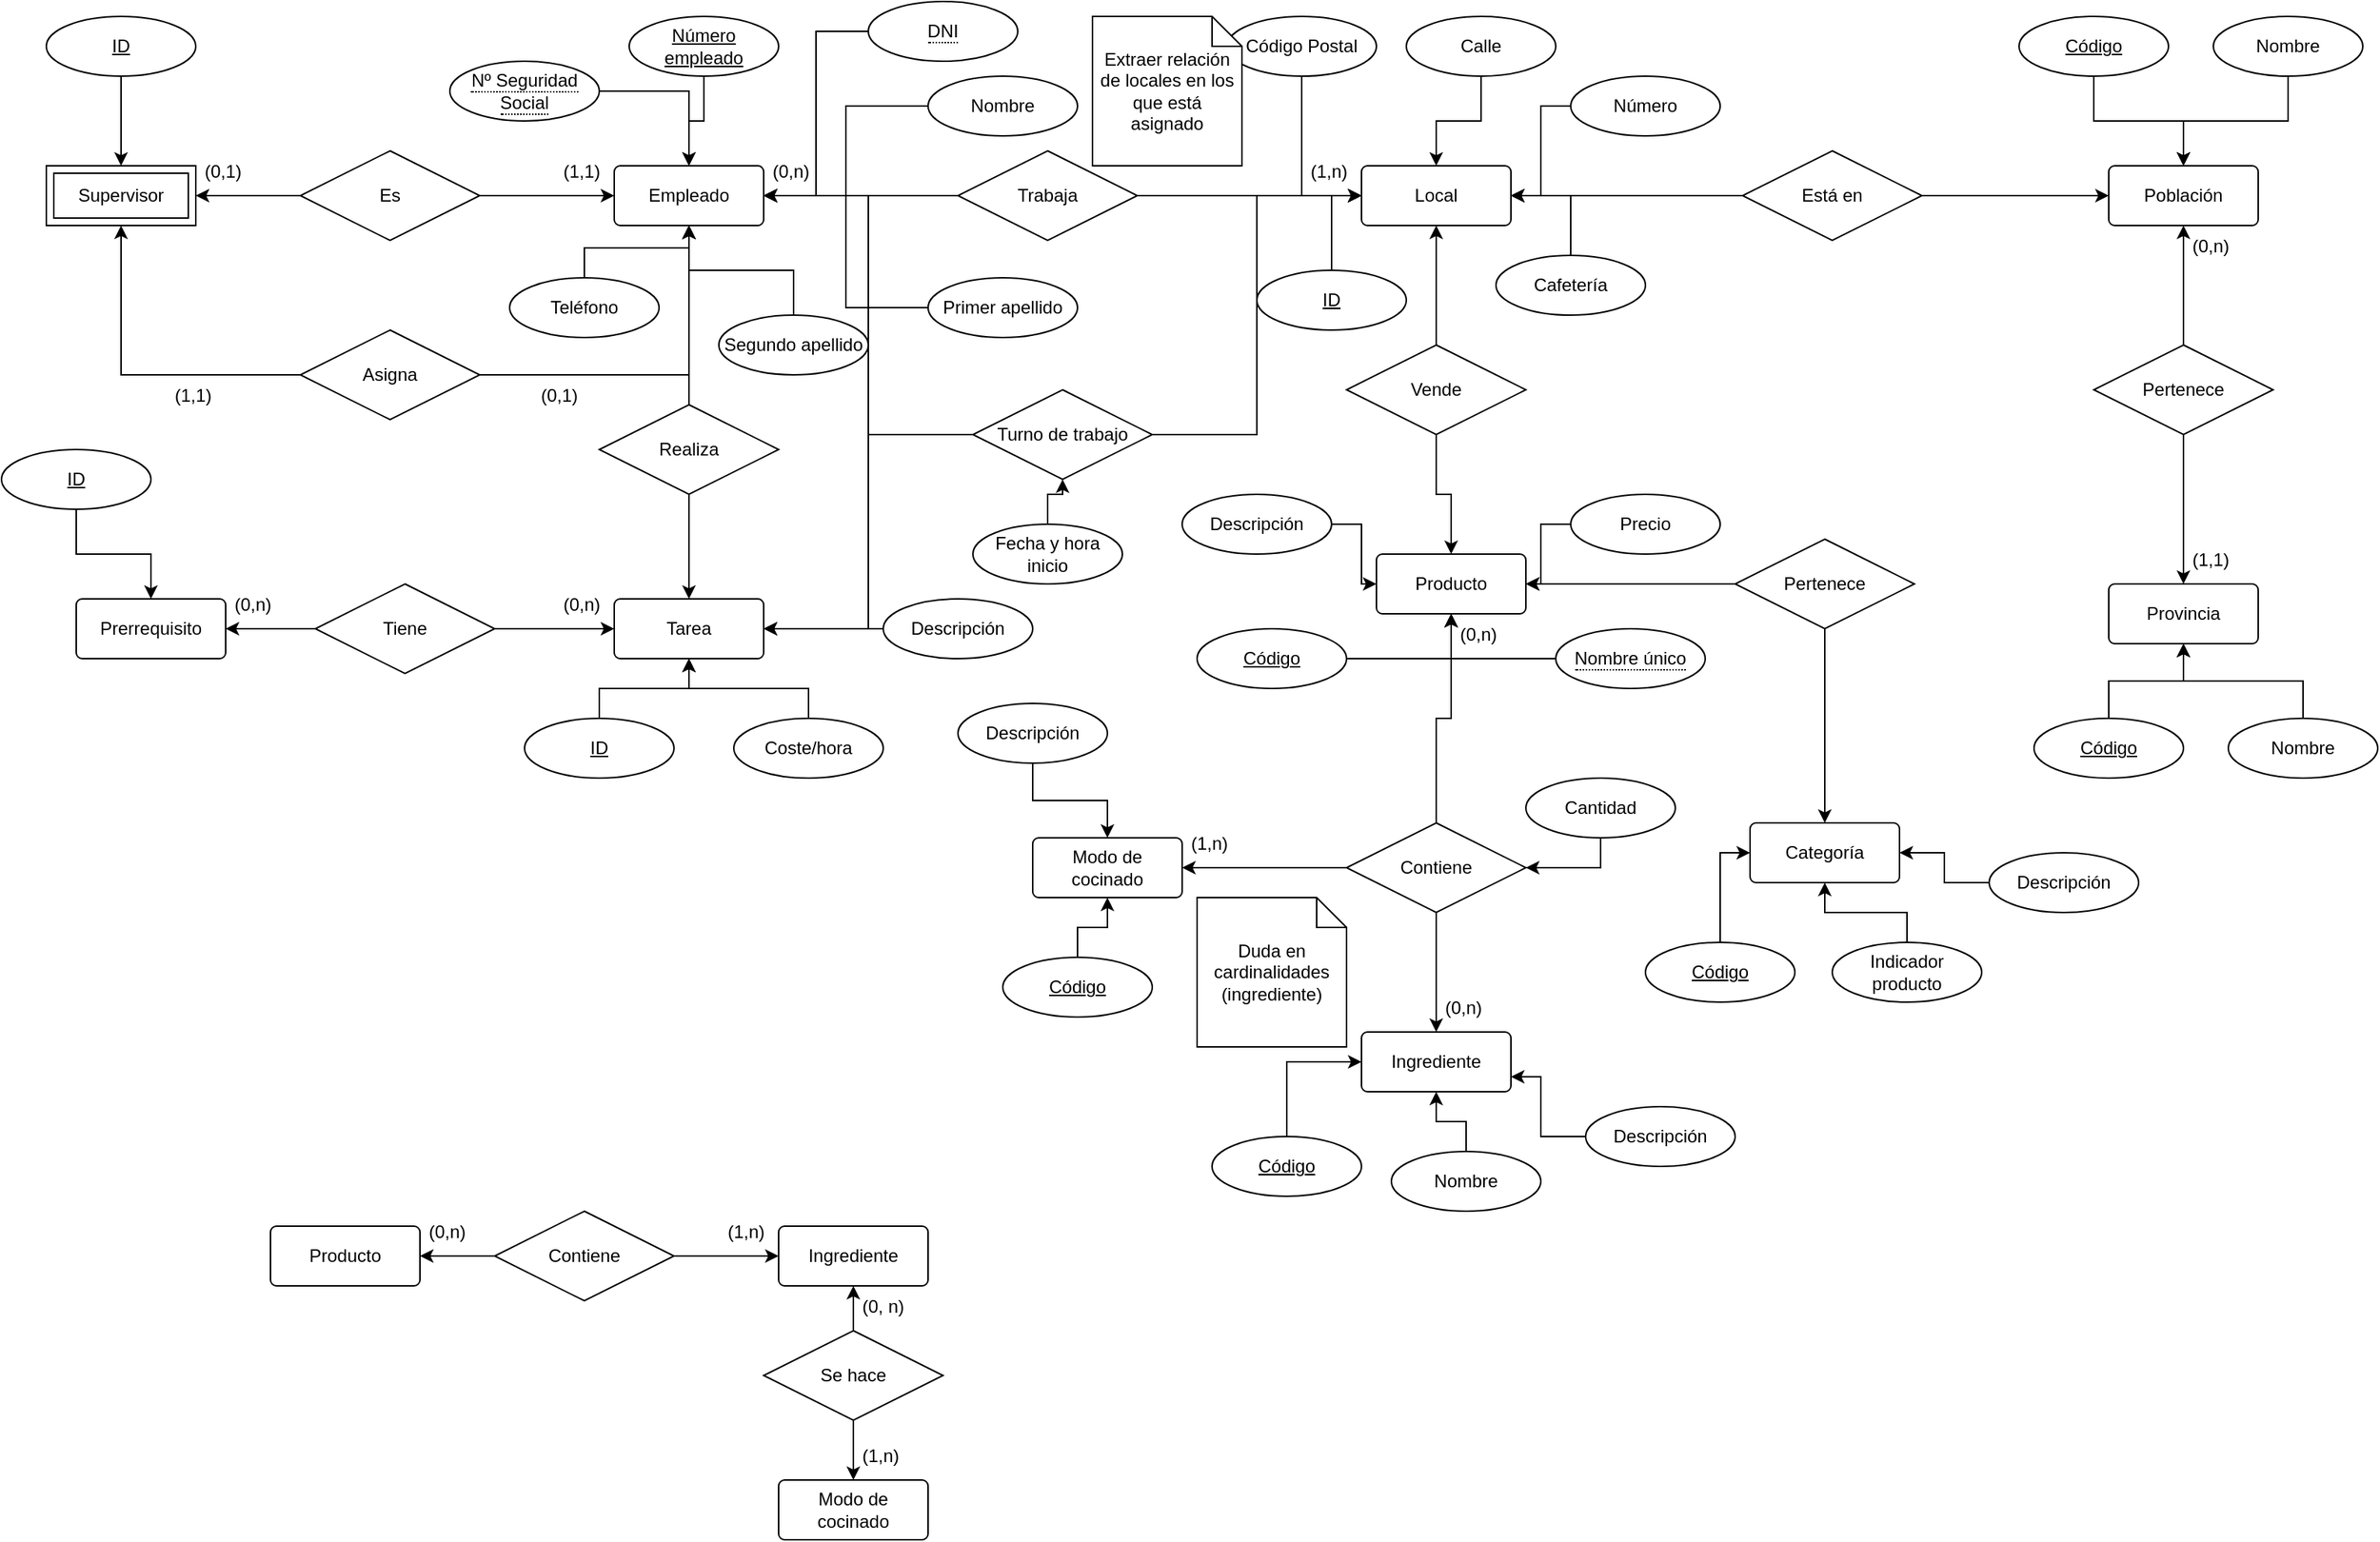 <mxfile version="21.0.6" type="github">
  <diagram id="R2lEEEUBdFMjLlhIrx00" name="Page-1">
    <mxGraphModel dx="2685" dy="1042" grid="1" gridSize="10" guides="1" tooltips="1" connect="1" arrows="1" fold="1" page="1" pageScale="1" pageWidth="850" pageHeight="1100" math="0" shadow="0" extFonts="Permanent Marker^https://fonts.googleapis.com/css?family=Permanent+Marker">
      <root>
        <mxCell id="0" />
        <mxCell id="1" parent="0" />
        <mxCell id="BFUpjknhKFyAoYs9LPXP-1" value="Local" style="rounded=1;arcSize=10;whiteSpace=wrap;html=1;align=center;" parent="1" vertex="1">
          <mxGeometry x="110" y="110" width="100" height="40" as="geometry" />
        </mxCell>
        <mxCell id="BFUpjknhKFyAoYs9LPXP-4" value="" style="edgeStyle=orthogonalEdgeStyle;rounded=0;orthogonalLoop=1;jettySize=auto;html=1;" parent="1" source="BFUpjknhKFyAoYs9LPXP-3" target="BFUpjknhKFyAoYs9LPXP-1" edge="1">
          <mxGeometry relative="1" as="geometry" />
        </mxCell>
        <mxCell id="BFUpjknhKFyAoYs9LPXP-25" style="edgeStyle=orthogonalEdgeStyle;rounded=0;orthogonalLoop=1;jettySize=auto;html=1;" parent="1" source="BFUpjknhKFyAoYs9LPXP-3" target="BFUpjknhKFyAoYs9LPXP-24" edge="1">
          <mxGeometry relative="1" as="geometry" />
        </mxCell>
        <mxCell id="BFUpjknhKFyAoYs9LPXP-3" value="Está en" style="shape=rhombus;perimeter=rhombusPerimeter;whiteSpace=wrap;html=1;align=center;" parent="1" vertex="1">
          <mxGeometry x="365" y="100" width="120" height="60" as="geometry" />
        </mxCell>
        <mxCell id="BFUpjknhKFyAoYs9LPXP-7" style="edgeStyle=orthogonalEdgeStyle;rounded=0;orthogonalLoop=1;jettySize=auto;html=1;entryX=0;entryY=0.5;entryDx=0;entryDy=0;" parent="1" source="BFUpjknhKFyAoYs9LPXP-6" target="BFUpjknhKFyAoYs9LPXP-1" edge="1">
          <mxGeometry relative="1" as="geometry" />
        </mxCell>
        <mxCell id="BFUpjknhKFyAoYs9LPXP-6" value="Código Postal" style="ellipse;whiteSpace=wrap;html=1;align=center;" parent="1" vertex="1">
          <mxGeometry x="20" y="10" width="100" height="40" as="geometry" />
        </mxCell>
        <mxCell id="BFUpjknhKFyAoYs9LPXP-9" value="" style="edgeStyle=orthogonalEdgeStyle;rounded=0;orthogonalLoop=1;jettySize=auto;html=1;" parent="1" source="BFUpjknhKFyAoYs9LPXP-8" target="BFUpjknhKFyAoYs9LPXP-1" edge="1">
          <mxGeometry relative="1" as="geometry" />
        </mxCell>
        <mxCell id="BFUpjknhKFyAoYs9LPXP-8" value="Calle" style="ellipse;whiteSpace=wrap;html=1;align=center;" parent="1" vertex="1">
          <mxGeometry x="140" y="10" width="100" height="40" as="geometry" />
        </mxCell>
        <mxCell id="BFUpjknhKFyAoYs9LPXP-12" style="edgeStyle=orthogonalEdgeStyle;rounded=0;orthogonalLoop=1;jettySize=auto;html=1;entryX=1;entryY=0.5;entryDx=0;entryDy=0;" parent="1" source="BFUpjknhKFyAoYs9LPXP-10" target="BFUpjknhKFyAoYs9LPXP-1" edge="1">
          <mxGeometry relative="1" as="geometry" />
        </mxCell>
        <mxCell id="BFUpjknhKFyAoYs9LPXP-10" value="Número" style="ellipse;whiteSpace=wrap;html=1;align=center;" parent="1" vertex="1">
          <mxGeometry x="250" y="50" width="100" height="40" as="geometry" />
        </mxCell>
        <mxCell id="BFUpjknhKFyAoYs9LPXP-26" style="edgeStyle=orthogonalEdgeStyle;rounded=0;orthogonalLoop=1;jettySize=auto;html=1;entryX=0.5;entryY=0;entryDx=0;entryDy=0;" parent="1" source="BFUpjknhKFyAoYs9LPXP-17" target="BFUpjknhKFyAoYs9LPXP-24" edge="1">
          <mxGeometry relative="1" as="geometry" />
        </mxCell>
        <mxCell id="BFUpjknhKFyAoYs9LPXP-17" value="Código" style="ellipse;whiteSpace=wrap;html=1;align=center;fontStyle=4;" parent="1" vertex="1">
          <mxGeometry x="550" y="10" width="100" height="40" as="geometry" />
        </mxCell>
        <mxCell id="BFUpjknhKFyAoYs9LPXP-27" style="edgeStyle=orthogonalEdgeStyle;rounded=0;orthogonalLoop=1;jettySize=auto;html=1;entryX=0.5;entryY=0;entryDx=0;entryDy=0;" parent="1" source="BFUpjknhKFyAoYs9LPXP-19" target="BFUpjknhKFyAoYs9LPXP-24" edge="1">
          <mxGeometry relative="1" as="geometry" />
        </mxCell>
        <mxCell id="BFUpjknhKFyAoYs9LPXP-19" value="Nombre" style="ellipse;whiteSpace=wrap;html=1;align=center;" parent="1" vertex="1">
          <mxGeometry x="680" y="10" width="100" height="40" as="geometry" />
        </mxCell>
        <mxCell id="BFUpjknhKFyAoYs9LPXP-28" style="edgeStyle=orthogonalEdgeStyle;rounded=0;orthogonalLoop=1;jettySize=auto;html=1;entryX=0.5;entryY=1;entryDx=0;entryDy=0;" parent="1" source="BFUpjknhKFyAoYs9LPXP-22" target="BFUpjknhKFyAoYs9LPXP-24" edge="1">
          <mxGeometry relative="1" as="geometry" />
        </mxCell>
        <mxCell id="BFUpjknhKFyAoYs9LPXP-30" style="edgeStyle=orthogonalEdgeStyle;rounded=0;orthogonalLoop=1;jettySize=auto;html=1;" parent="1" source="BFUpjknhKFyAoYs9LPXP-22" target="BFUpjknhKFyAoYs9LPXP-29" edge="1">
          <mxGeometry relative="1" as="geometry" />
        </mxCell>
        <mxCell id="BFUpjknhKFyAoYs9LPXP-22" value="Pertenece" style="shape=rhombus;perimeter=rhombusPerimeter;whiteSpace=wrap;html=1;align=center;" parent="1" vertex="1">
          <mxGeometry x="600" y="230" width="120" height="60" as="geometry" />
        </mxCell>
        <mxCell id="BFUpjknhKFyAoYs9LPXP-24" value="Población" style="rounded=1;arcSize=10;whiteSpace=wrap;html=1;align=center;" parent="1" vertex="1">
          <mxGeometry x="610" y="110" width="100" height="40" as="geometry" />
        </mxCell>
        <mxCell id="BFUpjknhKFyAoYs9LPXP-29" value="Provincia" style="rounded=1;arcSize=10;whiteSpace=wrap;html=1;align=center;" parent="1" vertex="1">
          <mxGeometry x="610" y="390" width="100" height="40" as="geometry" />
        </mxCell>
        <mxCell id="BFUpjknhKFyAoYs9LPXP-32" style="edgeStyle=orthogonalEdgeStyle;rounded=0;orthogonalLoop=1;jettySize=auto;html=1;entryX=0.5;entryY=1;entryDx=0;entryDy=0;" parent="1" source="BFUpjknhKFyAoYs9LPXP-31" target="BFUpjknhKFyAoYs9LPXP-29" edge="1">
          <mxGeometry relative="1" as="geometry" />
        </mxCell>
        <mxCell id="BFUpjknhKFyAoYs9LPXP-31" value="Nombre" style="ellipse;whiteSpace=wrap;html=1;align=center;" parent="1" vertex="1">
          <mxGeometry x="690" y="480" width="100" height="40" as="geometry" />
        </mxCell>
        <mxCell id="BFUpjknhKFyAoYs9LPXP-34" style="edgeStyle=orthogonalEdgeStyle;rounded=0;orthogonalLoop=1;jettySize=auto;html=1;entryX=0.5;entryY=1;entryDx=0;entryDy=0;" parent="1" source="BFUpjknhKFyAoYs9LPXP-33" target="BFUpjknhKFyAoYs9LPXP-29" edge="1">
          <mxGeometry relative="1" as="geometry" />
        </mxCell>
        <mxCell id="BFUpjknhKFyAoYs9LPXP-33" value="Código" style="ellipse;whiteSpace=wrap;html=1;align=center;fontStyle=4;" parent="1" vertex="1">
          <mxGeometry x="560" y="480" width="100" height="40" as="geometry" />
        </mxCell>
        <mxCell id="BFUpjknhKFyAoYs9LPXP-35" value="Producto" style="rounded=1;arcSize=10;whiteSpace=wrap;html=1;align=center;" parent="1" vertex="1">
          <mxGeometry x="120" y="370" width="100" height="40" as="geometry" />
        </mxCell>
        <mxCell id="BFUpjknhKFyAoYs9LPXP-37" style="edgeStyle=orthogonalEdgeStyle;rounded=0;orthogonalLoop=1;jettySize=auto;html=1;" parent="1" source="BFUpjknhKFyAoYs9LPXP-36" target="BFUpjknhKFyAoYs9LPXP-1" edge="1">
          <mxGeometry relative="1" as="geometry" />
        </mxCell>
        <mxCell id="BFUpjknhKFyAoYs9LPXP-38" style="edgeStyle=orthogonalEdgeStyle;rounded=0;orthogonalLoop=1;jettySize=auto;html=1;entryX=0.5;entryY=0;entryDx=0;entryDy=0;" parent="1" source="BFUpjknhKFyAoYs9LPXP-36" target="BFUpjknhKFyAoYs9LPXP-35" edge="1">
          <mxGeometry relative="1" as="geometry" />
        </mxCell>
        <mxCell id="BFUpjknhKFyAoYs9LPXP-36" value="Vende" style="shape=rhombus;perimeter=rhombusPerimeter;whiteSpace=wrap;html=1;align=center;" parent="1" vertex="1">
          <mxGeometry x="100" y="230" width="120" height="60" as="geometry" />
        </mxCell>
        <mxCell id="BFUpjknhKFyAoYs9LPXP-41" style="edgeStyle=orthogonalEdgeStyle;rounded=0;orthogonalLoop=1;jettySize=auto;html=1;entryX=0.5;entryY=1;entryDx=0;entryDy=0;" parent="1" source="BFUpjknhKFyAoYs9LPXP-40" target="BFUpjknhKFyAoYs9LPXP-35" edge="1">
          <mxGeometry relative="1" as="geometry" />
        </mxCell>
        <mxCell id="BFUpjknhKFyAoYs9LPXP-40" value="Código" style="ellipse;whiteSpace=wrap;html=1;align=center;fontStyle=4;" parent="1" vertex="1">
          <mxGeometry y="420" width="100" height="40" as="geometry" />
        </mxCell>
        <mxCell id="BFUpjknhKFyAoYs9LPXP-43" style="edgeStyle=orthogonalEdgeStyle;rounded=0;orthogonalLoop=1;jettySize=auto;html=1;entryX=0.5;entryY=1;entryDx=0;entryDy=0;" parent="1" source="BFUpjknhKFyAoYs9LPXP-42" target="BFUpjknhKFyAoYs9LPXP-35" edge="1">
          <mxGeometry relative="1" as="geometry" />
        </mxCell>
        <mxCell id="BFUpjknhKFyAoYs9LPXP-42" value="&lt;span style=&quot;border-bottom: 1px dotted&quot;&gt;Nombre único&lt;/span&gt;" style="ellipse;whiteSpace=wrap;html=1;align=center;" parent="1" vertex="1">
          <mxGeometry x="240" y="420" width="100" height="40" as="geometry" />
        </mxCell>
        <mxCell id="pXYSMLPC_8LhDJzeuBfM-3" style="edgeStyle=orthogonalEdgeStyle;rounded=0;orthogonalLoop=1;jettySize=auto;html=1;entryX=0;entryY=0.5;entryDx=0;entryDy=0;" edge="1" parent="1" source="BFUpjknhKFyAoYs9LPXP-44" target="BFUpjknhKFyAoYs9LPXP-35">
          <mxGeometry relative="1" as="geometry" />
        </mxCell>
        <mxCell id="BFUpjknhKFyAoYs9LPXP-44" value="Descripción" style="ellipse;whiteSpace=wrap;html=1;align=center;" parent="1" vertex="1">
          <mxGeometry x="-10" y="330" width="100" height="40" as="geometry" />
        </mxCell>
        <mxCell id="BFUpjknhKFyAoYs9LPXP-46" style="edgeStyle=orthogonalEdgeStyle;rounded=0;orthogonalLoop=1;jettySize=auto;html=1;entryX=1;entryY=0.5;entryDx=0;entryDy=0;" parent="1" source="BFUpjknhKFyAoYs9LPXP-45" target="BFUpjknhKFyAoYs9LPXP-35" edge="1">
          <mxGeometry relative="1" as="geometry" />
        </mxCell>
        <mxCell id="BFUpjknhKFyAoYs9LPXP-45" value="Precio" style="ellipse;whiteSpace=wrap;html=1;align=center;" parent="1" vertex="1">
          <mxGeometry x="250" y="330" width="100" height="40" as="geometry" />
        </mxCell>
        <mxCell id="pXYSMLPC_8LhDJzeuBfM-1" value="(1,1)" style="text;strokeColor=none;fillColor=none;spacingLeft=4;spacingRight=4;overflow=hidden;rotatable=0;points=[[0,0.5],[1,0.5]];portConstraint=eastwest;fontSize=12;whiteSpace=wrap;html=1;" vertex="1" parent="1">
          <mxGeometry x="660" y="360" width="40" height="30" as="geometry" />
        </mxCell>
        <mxCell id="pXYSMLPC_8LhDJzeuBfM-2" value="(0,n)" style="text;strokeColor=none;fillColor=none;spacingLeft=4;spacingRight=4;overflow=hidden;rotatable=0;points=[[0,0.5],[1,0.5]];portConstraint=eastwest;fontSize=12;whiteSpace=wrap;html=1;" vertex="1" parent="1">
          <mxGeometry x="660" y="150" width="40" height="30" as="geometry" />
        </mxCell>
        <mxCell id="pXYSMLPC_8LhDJzeuBfM-5" style="edgeStyle=orthogonalEdgeStyle;rounded=0;orthogonalLoop=1;jettySize=auto;html=1;entryX=0;entryY=0.5;entryDx=0;entryDy=0;" edge="1" parent="1" source="pXYSMLPC_8LhDJzeuBfM-4" target="BFUpjknhKFyAoYs9LPXP-1">
          <mxGeometry relative="1" as="geometry" />
        </mxCell>
        <mxCell id="pXYSMLPC_8LhDJzeuBfM-4" value="ID" style="ellipse;whiteSpace=wrap;html=1;align=center;fontStyle=4;" vertex="1" parent="1">
          <mxGeometry x="40" y="180" width="100" height="40" as="geometry" />
        </mxCell>
        <mxCell id="pXYSMLPC_8LhDJzeuBfM-7" style="edgeStyle=orthogonalEdgeStyle;rounded=0;orthogonalLoop=1;jettySize=auto;html=1;entryX=1;entryY=0.5;entryDx=0;entryDy=0;" edge="1" parent="1" source="pXYSMLPC_8LhDJzeuBfM-6" target="BFUpjknhKFyAoYs9LPXP-1">
          <mxGeometry relative="1" as="geometry" />
        </mxCell>
        <mxCell id="pXYSMLPC_8LhDJzeuBfM-6" value="Cafetería" style="ellipse;whiteSpace=wrap;html=1;align=center;" vertex="1" parent="1">
          <mxGeometry x="200" y="170" width="100" height="40" as="geometry" />
        </mxCell>
        <mxCell id="pXYSMLPC_8LhDJzeuBfM-10" style="edgeStyle=orthogonalEdgeStyle;rounded=0;orthogonalLoop=1;jettySize=auto;html=1;" edge="1" parent="1" source="pXYSMLPC_8LhDJzeuBfM-8" target="BFUpjknhKFyAoYs9LPXP-35">
          <mxGeometry relative="1" as="geometry" />
        </mxCell>
        <mxCell id="pXYSMLPC_8LhDJzeuBfM-12" style="edgeStyle=orthogonalEdgeStyle;rounded=0;orthogonalLoop=1;jettySize=auto;html=1;entryX=0.5;entryY=0;entryDx=0;entryDy=0;" edge="1" parent="1" source="pXYSMLPC_8LhDJzeuBfM-8" target="pXYSMLPC_8LhDJzeuBfM-11">
          <mxGeometry relative="1" as="geometry" />
        </mxCell>
        <mxCell id="pXYSMLPC_8LhDJzeuBfM-44" value="" style="edgeStyle=orthogonalEdgeStyle;rounded=0;orthogonalLoop=1;jettySize=auto;html=1;" edge="1" parent="1" source="pXYSMLPC_8LhDJzeuBfM-8" target="pXYSMLPC_8LhDJzeuBfM-42">
          <mxGeometry relative="1" as="geometry" />
        </mxCell>
        <mxCell id="pXYSMLPC_8LhDJzeuBfM-8" value="Contiene" style="shape=rhombus;perimeter=rhombusPerimeter;whiteSpace=wrap;html=1;align=center;" vertex="1" parent="1">
          <mxGeometry x="100" y="550" width="120" height="60" as="geometry" />
        </mxCell>
        <mxCell id="pXYSMLPC_8LhDJzeuBfM-11" value="Ingrediente" style="rounded=1;arcSize=10;whiteSpace=wrap;html=1;align=center;" vertex="1" parent="1">
          <mxGeometry x="110" y="690" width="100" height="40" as="geometry" />
        </mxCell>
        <mxCell id="pXYSMLPC_8LhDJzeuBfM-15" value="Categoría" style="rounded=1;arcSize=10;whiteSpace=wrap;html=1;align=center;" vertex="1" parent="1">
          <mxGeometry x="370" y="550" width="100" height="40" as="geometry" />
        </mxCell>
        <mxCell id="pXYSMLPC_8LhDJzeuBfM-20" style="edgeStyle=orthogonalEdgeStyle;rounded=0;orthogonalLoop=1;jettySize=auto;html=1;entryX=0.5;entryY=0;entryDx=0;entryDy=0;" edge="1" parent="1" source="pXYSMLPC_8LhDJzeuBfM-18" target="pXYSMLPC_8LhDJzeuBfM-15">
          <mxGeometry relative="1" as="geometry" />
        </mxCell>
        <mxCell id="pXYSMLPC_8LhDJzeuBfM-120" style="edgeStyle=orthogonalEdgeStyle;rounded=0;orthogonalLoop=1;jettySize=auto;html=1;" edge="1" parent="1" source="pXYSMLPC_8LhDJzeuBfM-18" target="BFUpjknhKFyAoYs9LPXP-35">
          <mxGeometry relative="1" as="geometry" />
        </mxCell>
        <mxCell id="pXYSMLPC_8LhDJzeuBfM-18" value="Pertenece" style="shape=rhombus;perimeter=rhombusPerimeter;whiteSpace=wrap;html=1;align=center;" vertex="1" parent="1">
          <mxGeometry x="360" y="360" width="120" height="60" as="geometry" />
        </mxCell>
        <mxCell id="pXYSMLPC_8LhDJzeuBfM-26" style="edgeStyle=orthogonalEdgeStyle;rounded=0;orthogonalLoop=1;jettySize=auto;html=1;entryX=0;entryY=0.5;entryDx=0;entryDy=0;" edge="1" parent="1" source="pXYSMLPC_8LhDJzeuBfM-23" target="pXYSMLPC_8LhDJzeuBfM-15">
          <mxGeometry relative="1" as="geometry" />
        </mxCell>
        <mxCell id="pXYSMLPC_8LhDJzeuBfM-23" value="Código" style="ellipse;whiteSpace=wrap;html=1;align=center;fontStyle=4;" vertex="1" parent="1">
          <mxGeometry x="300" y="630" width="100" height="40" as="geometry" />
        </mxCell>
        <mxCell id="pXYSMLPC_8LhDJzeuBfM-27" style="edgeStyle=orthogonalEdgeStyle;rounded=0;orthogonalLoop=1;jettySize=auto;html=1;entryX=0.5;entryY=1;entryDx=0;entryDy=0;" edge="1" parent="1" source="pXYSMLPC_8LhDJzeuBfM-24" target="pXYSMLPC_8LhDJzeuBfM-15">
          <mxGeometry relative="1" as="geometry" />
        </mxCell>
        <mxCell id="pXYSMLPC_8LhDJzeuBfM-24" value="Indicador producto" style="ellipse;whiteSpace=wrap;html=1;align=center;" vertex="1" parent="1">
          <mxGeometry x="425" y="630" width="100" height="40" as="geometry" />
        </mxCell>
        <mxCell id="pXYSMLPC_8LhDJzeuBfM-28" style="edgeStyle=orthogonalEdgeStyle;rounded=0;orthogonalLoop=1;jettySize=auto;html=1;entryX=1;entryY=0.5;entryDx=0;entryDy=0;" edge="1" parent="1" source="pXYSMLPC_8LhDJzeuBfM-25" target="pXYSMLPC_8LhDJzeuBfM-15">
          <mxGeometry relative="1" as="geometry" />
        </mxCell>
        <mxCell id="pXYSMLPC_8LhDJzeuBfM-25" value="Descripción" style="ellipse;whiteSpace=wrap;html=1;align=center;" vertex="1" parent="1">
          <mxGeometry x="530" y="570" width="100" height="40" as="geometry" />
        </mxCell>
        <mxCell id="pXYSMLPC_8LhDJzeuBfM-35" style="edgeStyle=orthogonalEdgeStyle;rounded=0;orthogonalLoop=1;jettySize=auto;html=1;entryX=0.5;entryY=1;entryDx=0;entryDy=0;" edge="1" parent="1" source="pXYSMLPC_8LhDJzeuBfM-29" target="pXYSMLPC_8LhDJzeuBfM-11">
          <mxGeometry relative="1" as="geometry" />
        </mxCell>
        <mxCell id="pXYSMLPC_8LhDJzeuBfM-29" value="Nombre" style="ellipse;whiteSpace=wrap;html=1;align=center;" vertex="1" parent="1">
          <mxGeometry x="130" y="770" width="100" height="40" as="geometry" />
        </mxCell>
        <mxCell id="pXYSMLPC_8LhDJzeuBfM-34" style="edgeStyle=orthogonalEdgeStyle;rounded=0;orthogonalLoop=1;jettySize=auto;html=1;entryX=1;entryY=0.75;entryDx=0;entryDy=0;" edge="1" parent="1" source="pXYSMLPC_8LhDJzeuBfM-30" target="pXYSMLPC_8LhDJzeuBfM-11">
          <mxGeometry relative="1" as="geometry">
            <Array as="points">
              <mxPoint x="230" y="760" />
              <mxPoint x="230" y="720" />
              <mxPoint x="210" y="720" />
            </Array>
          </mxGeometry>
        </mxCell>
        <mxCell id="pXYSMLPC_8LhDJzeuBfM-30" value="Descripción" style="ellipse;whiteSpace=wrap;html=1;align=center;" vertex="1" parent="1">
          <mxGeometry x="260" y="740" width="100" height="40" as="geometry" />
        </mxCell>
        <mxCell id="pXYSMLPC_8LhDJzeuBfM-33" style="edgeStyle=orthogonalEdgeStyle;rounded=0;orthogonalLoop=1;jettySize=auto;html=1;entryX=0;entryY=0.5;entryDx=0;entryDy=0;" edge="1" parent="1" source="pXYSMLPC_8LhDJzeuBfM-32" target="pXYSMLPC_8LhDJzeuBfM-11">
          <mxGeometry relative="1" as="geometry" />
        </mxCell>
        <mxCell id="pXYSMLPC_8LhDJzeuBfM-32" value="Código" style="ellipse;whiteSpace=wrap;html=1;align=center;fontStyle=4;" vertex="1" parent="1">
          <mxGeometry x="10" y="760" width="100" height="40" as="geometry" />
        </mxCell>
        <mxCell id="pXYSMLPC_8LhDJzeuBfM-36" value="(0,n)" style="text;strokeColor=none;fillColor=none;spacingLeft=4;spacingRight=4;overflow=hidden;rotatable=0;points=[[0,0.5],[1,0.5]];portConstraint=eastwest;fontSize=12;whiteSpace=wrap;html=1;" vertex="1" parent="1">
          <mxGeometry x="160" y="660" width="40" height="30" as="geometry" />
        </mxCell>
        <mxCell id="pXYSMLPC_8LhDJzeuBfM-39" style="edgeStyle=orthogonalEdgeStyle;rounded=0;orthogonalLoop=1;jettySize=auto;html=1;entryX=1;entryY=0.5;entryDx=0;entryDy=0;" edge="1" parent="1" source="pXYSMLPC_8LhDJzeuBfM-38" target="pXYSMLPC_8LhDJzeuBfM-8">
          <mxGeometry relative="1" as="geometry" />
        </mxCell>
        <mxCell id="pXYSMLPC_8LhDJzeuBfM-38" value="Cantidad" style="ellipse;whiteSpace=wrap;html=1;align=center;" vertex="1" parent="1">
          <mxGeometry x="220" y="520" width="100" height="40" as="geometry" />
        </mxCell>
        <mxCell id="pXYSMLPC_8LhDJzeuBfM-42" value="Modo de cocinado" style="rounded=1;arcSize=10;whiteSpace=wrap;html=1;align=center;" vertex="1" parent="1">
          <mxGeometry x="-110" y="560" width="100" height="40" as="geometry" />
        </mxCell>
        <mxCell id="pXYSMLPC_8LhDJzeuBfM-46" style="edgeStyle=orthogonalEdgeStyle;rounded=0;orthogonalLoop=1;jettySize=auto;html=1;entryX=0.5;entryY=0;entryDx=0;entryDy=0;" edge="1" parent="1" source="pXYSMLPC_8LhDJzeuBfM-45" target="pXYSMLPC_8LhDJzeuBfM-42">
          <mxGeometry relative="1" as="geometry" />
        </mxCell>
        <mxCell id="pXYSMLPC_8LhDJzeuBfM-45" value="Descripción" style="ellipse;whiteSpace=wrap;html=1;align=center;" vertex="1" parent="1">
          <mxGeometry x="-160" y="470" width="100" height="40" as="geometry" />
        </mxCell>
        <mxCell id="pXYSMLPC_8LhDJzeuBfM-48" style="edgeStyle=orthogonalEdgeStyle;rounded=0;orthogonalLoop=1;jettySize=auto;html=1;entryX=0.5;entryY=1;entryDx=0;entryDy=0;" edge="1" parent="1" source="pXYSMLPC_8LhDJzeuBfM-47" target="pXYSMLPC_8LhDJzeuBfM-42">
          <mxGeometry relative="1" as="geometry" />
        </mxCell>
        <mxCell id="pXYSMLPC_8LhDJzeuBfM-47" value="Código" style="ellipse;whiteSpace=wrap;html=1;align=center;fontStyle=4;" vertex="1" parent="1">
          <mxGeometry x="-130" y="640" width="100" height="40" as="geometry" />
        </mxCell>
        <mxCell id="pXYSMLPC_8LhDJzeuBfM-49" value="(0,n)" style="text;strokeColor=none;fillColor=none;spacingLeft=4;spacingRight=4;overflow=hidden;rotatable=0;points=[[0,0.5],[1,0.5]];portConstraint=eastwest;fontSize=12;whiteSpace=wrap;html=1;" vertex="1" parent="1">
          <mxGeometry x="170" y="410" width="40" height="30" as="geometry" />
        </mxCell>
        <mxCell id="pXYSMLPC_8LhDJzeuBfM-50" value="(1,n)" style="text;strokeColor=none;fillColor=none;spacingLeft=4;spacingRight=4;overflow=hidden;rotatable=0;points=[[0,0.5],[1,0.5]];portConstraint=eastwest;fontSize=12;whiteSpace=wrap;html=1;" vertex="1" parent="1">
          <mxGeometry x="-10" y="550" width="40" height="30" as="geometry" />
        </mxCell>
        <mxCell id="pXYSMLPC_8LhDJzeuBfM-51" value="Duda en cardinalidades (ingrediente)" style="shape=note;size=20;whiteSpace=wrap;html=1;" vertex="1" parent="1">
          <mxGeometry y="600" width="100" height="100" as="geometry" />
        </mxCell>
        <mxCell id="pXYSMLPC_8LhDJzeuBfM-52" value="Empleado" style="rounded=1;arcSize=10;whiteSpace=wrap;html=1;align=center;" vertex="1" parent="1">
          <mxGeometry x="-390" y="110" width="100" height="40" as="geometry" />
        </mxCell>
        <mxCell id="pXYSMLPC_8LhDJzeuBfM-54" value="" style="edgeStyle=orthogonalEdgeStyle;rounded=0;orthogonalLoop=1;jettySize=auto;html=1;" edge="1" parent="1" source="pXYSMLPC_8LhDJzeuBfM-53" target="pXYSMLPC_8LhDJzeuBfM-52">
          <mxGeometry relative="1" as="geometry" />
        </mxCell>
        <mxCell id="pXYSMLPC_8LhDJzeuBfM-96" style="edgeStyle=orthogonalEdgeStyle;rounded=0;orthogonalLoop=1;jettySize=auto;html=1;" edge="1" parent="1" source="pXYSMLPC_8LhDJzeuBfM-53" target="pXYSMLPC_8LhDJzeuBfM-94">
          <mxGeometry relative="1" as="geometry" />
        </mxCell>
        <mxCell id="pXYSMLPC_8LhDJzeuBfM-53" value="Es" style="shape=rhombus;perimeter=rhombusPerimeter;whiteSpace=wrap;html=1;align=center;" vertex="1" parent="1">
          <mxGeometry x="-600" y="100" width="120" height="60" as="geometry" />
        </mxCell>
        <mxCell id="pXYSMLPC_8LhDJzeuBfM-62" style="edgeStyle=orthogonalEdgeStyle;rounded=0;orthogonalLoop=1;jettySize=auto;html=1;entryX=0.5;entryY=0;entryDx=0;entryDy=0;" edge="1" parent="1" source="pXYSMLPC_8LhDJzeuBfM-58" target="pXYSMLPC_8LhDJzeuBfM-52">
          <mxGeometry relative="1" as="geometry" />
        </mxCell>
        <mxCell id="pXYSMLPC_8LhDJzeuBfM-58" value="Número empleado" style="ellipse;whiteSpace=wrap;html=1;align=center;fontStyle=4;" vertex="1" parent="1">
          <mxGeometry x="-380" y="10" width="100" height="40" as="geometry" />
        </mxCell>
        <mxCell id="pXYSMLPC_8LhDJzeuBfM-65" style="edgeStyle=orthogonalEdgeStyle;rounded=0;orthogonalLoop=1;jettySize=auto;html=1;entryX=1;entryY=0.5;entryDx=0;entryDy=0;" edge="1" parent="1" source="pXYSMLPC_8LhDJzeuBfM-59" target="pXYSMLPC_8LhDJzeuBfM-52">
          <mxGeometry relative="1" as="geometry" />
        </mxCell>
        <mxCell id="pXYSMLPC_8LhDJzeuBfM-59" value="Primer apellido" style="ellipse;whiteSpace=wrap;html=1;align=center;" vertex="1" parent="1">
          <mxGeometry x="-180" y="185" width="100" height="40" as="geometry" />
        </mxCell>
        <mxCell id="pXYSMLPC_8LhDJzeuBfM-66" style="edgeStyle=orthogonalEdgeStyle;rounded=0;orthogonalLoop=1;jettySize=auto;html=1;entryX=0.5;entryY=1;entryDx=0;entryDy=0;" edge="1" parent="1" source="pXYSMLPC_8LhDJzeuBfM-60" target="pXYSMLPC_8LhDJzeuBfM-52">
          <mxGeometry relative="1" as="geometry" />
        </mxCell>
        <mxCell id="pXYSMLPC_8LhDJzeuBfM-60" value="Segundo apellido" style="ellipse;whiteSpace=wrap;html=1;align=center;" vertex="1" parent="1">
          <mxGeometry x="-320" y="210" width="100" height="40" as="geometry" />
        </mxCell>
        <mxCell id="pXYSMLPC_8LhDJzeuBfM-64" style="edgeStyle=orthogonalEdgeStyle;rounded=0;orthogonalLoop=1;jettySize=auto;html=1;entryX=1;entryY=0.5;entryDx=0;entryDy=0;" edge="1" parent="1" source="pXYSMLPC_8LhDJzeuBfM-63" target="pXYSMLPC_8LhDJzeuBfM-52">
          <mxGeometry relative="1" as="geometry" />
        </mxCell>
        <mxCell id="pXYSMLPC_8LhDJzeuBfM-63" value="Nombre" style="ellipse;whiteSpace=wrap;html=1;align=center;" vertex="1" parent="1">
          <mxGeometry x="-180" y="50" width="100" height="40" as="geometry" />
        </mxCell>
        <mxCell id="pXYSMLPC_8LhDJzeuBfM-68" style="edgeStyle=orthogonalEdgeStyle;rounded=0;orthogonalLoop=1;jettySize=auto;html=1;entryX=0.5;entryY=1;entryDx=0;entryDy=0;" edge="1" parent="1" source="pXYSMLPC_8LhDJzeuBfM-67" target="pXYSMLPC_8LhDJzeuBfM-52">
          <mxGeometry relative="1" as="geometry" />
        </mxCell>
        <mxCell id="pXYSMLPC_8LhDJzeuBfM-67" value="Teléfono" style="ellipse;whiteSpace=wrap;html=1;align=center;" vertex="1" parent="1">
          <mxGeometry x="-460" y="185" width="100" height="40" as="geometry" />
        </mxCell>
        <mxCell id="pXYSMLPC_8LhDJzeuBfM-71" style="edgeStyle=orthogonalEdgeStyle;rounded=0;orthogonalLoop=1;jettySize=auto;html=1;entryX=1;entryY=0.5;entryDx=0;entryDy=0;" edge="1" parent="1" source="pXYSMLPC_8LhDJzeuBfM-69" target="pXYSMLPC_8LhDJzeuBfM-52">
          <mxGeometry relative="1" as="geometry" />
        </mxCell>
        <mxCell id="pXYSMLPC_8LhDJzeuBfM-69" value="&lt;span style=&quot;border-bottom: 1px dotted&quot;&gt;DNI&lt;/span&gt;" style="ellipse;whiteSpace=wrap;html=1;align=center;" vertex="1" parent="1">
          <mxGeometry x="-220" width="100" height="40" as="geometry" />
        </mxCell>
        <mxCell id="pXYSMLPC_8LhDJzeuBfM-73" style="edgeStyle=orthogonalEdgeStyle;rounded=0;orthogonalLoop=1;jettySize=auto;html=1;entryX=0.5;entryY=0;entryDx=0;entryDy=0;" edge="1" parent="1" source="pXYSMLPC_8LhDJzeuBfM-72" target="pXYSMLPC_8LhDJzeuBfM-52">
          <mxGeometry relative="1" as="geometry" />
        </mxCell>
        <mxCell id="pXYSMLPC_8LhDJzeuBfM-72" value="&lt;span style=&quot;border-bottom: 1px dotted&quot;&gt;Nº Seguridad Social&lt;/span&gt;" style="ellipse;whiteSpace=wrap;html=1;align=center;" vertex="1" parent="1">
          <mxGeometry x="-500" y="40" width="100" height="40" as="geometry" />
        </mxCell>
        <mxCell id="pXYSMLPC_8LhDJzeuBfM-77" style="edgeStyle=orthogonalEdgeStyle;rounded=0;orthogonalLoop=1;jettySize=auto;html=1;entryX=0.5;entryY=1;entryDx=0;entryDy=0;" edge="1" parent="1" source="pXYSMLPC_8LhDJzeuBfM-74" target="pXYSMLPC_8LhDJzeuBfM-52">
          <mxGeometry relative="1" as="geometry" />
        </mxCell>
        <mxCell id="pXYSMLPC_8LhDJzeuBfM-95" style="edgeStyle=orthogonalEdgeStyle;rounded=0;orthogonalLoop=1;jettySize=auto;html=1;entryX=0.5;entryY=1;entryDx=0;entryDy=0;" edge="1" parent="1" source="pXYSMLPC_8LhDJzeuBfM-74" target="pXYSMLPC_8LhDJzeuBfM-94">
          <mxGeometry relative="1" as="geometry" />
        </mxCell>
        <mxCell id="pXYSMLPC_8LhDJzeuBfM-74" value="Asigna" style="shape=rhombus;perimeter=rhombusPerimeter;whiteSpace=wrap;html=1;align=center;" vertex="1" parent="1">
          <mxGeometry x="-600" y="220" width="120" height="60" as="geometry" />
        </mxCell>
        <mxCell id="pXYSMLPC_8LhDJzeuBfM-78" value="(1,1)" style="text;strokeColor=none;fillColor=none;spacingLeft=4;spacingRight=4;overflow=hidden;rotatable=0;points=[[0,0.5],[1,0.5]];portConstraint=eastwest;fontSize=12;whiteSpace=wrap;html=1;" vertex="1" parent="1">
          <mxGeometry x="-430" y="100" width="40" height="30" as="geometry" />
        </mxCell>
        <mxCell id="pXYSMLPC_8LhDJzeuBfM-79" value="(0,1)" style="text;strokeColor=none;fillColor=none;spacingLeft=4;spacingRight=4;overflow=hidden;rotatable=0;points=[[0,0.5],[1,0.5]];portConstraint=eastwest;fontSize=12;whiteSpace=wrap;html=1;" vertex="1" parent="1">
          <mxGeometry x="-670" y="100" width="40" height="30" as="geometry" />
        </mxCell>
        <mxCell id="pXYSMLPC_8LhDJzeuBfM-80" value="(1,1)" style="text;strokeColor=none;fillColor=none;spacingLeft=4;spacingRight=4;overflow=hidden;rotatable=0;points=[[0,0.5],[1,0.5]];portConstraint=eastwest;fontSize=12;whiteSpace=wrap;html=1;" vertex="1" parent="1">
          <mxGeometry x="-690" y="250" width="40" height="30" as="geometry" />
        </mxCell>
        <mxCell id="pXYSMLPC_8LhDJzeuBfM-81" value="(0,1)" style="text;strokeColor=none;fillColor=none;spacingLeft=4;spacingRight=4;overflow=hidden;rotatable=0;points=[[0,0.5],[1,0.5]];portConstraint=eastwest;fontSize=12;whiteSpace=wrap;html=1;" vertex="1" parent="1">
          <mxGeometry x="-445" y="250" width="40" height="30" as="geometry" />
        </mxCell>
        <mxCell id="pXYSMLPC_8LhDJzeuBfM-84" style="edgeStyle=orthogonalEdgeStyle;rounded=0;orthogonalLoop=1;jettySize=auto;html=1;entryX=1;entryY=0.5;entryDx=0;entryDy=0;" edge="1" parent="1" source="pXYSMLPC_8LhDJzeuBfM-83" target="pXYSMLPC_8LhDJzeuBfM-52">
          <mxGeometry relative="1" as="geometry" />
        </mxCell>
        <mxCell id="pXYSMLPC_8LhDJzeuBfM-85" style="edgeStyle=orthogonalEdgeStyle;rounded=0;orthogonalLoop=1;jettySize=auto;html=1;" edge="1" parent="1" source="pXYSMLPC_8LhDJzeuBfM-83" target="BFUpjknhKFyAoYs9LPXP-1">
          <mxGeometry relative="1" as="geometry" />
        </mxCell>
        <mxCell id="pXYSMLPC_8LhDJzeuBfM-83" value="Trabaja" style="shape=rhombus;perimeter=rhombusPerimeter;whiteSpace=wrap;html=1;align=center;" vertex="1" parent="1">
          <mxGeometry x="-160" y="100" width="120" height="60" as="geometry" />
        </mxCell>
        <mxCell id="pXYSMLPC_8LhDJzeuBfM-86" value="(1,n)" style="text;strokeColor=none;fillColor=none;spacingLeft=4;spacingRight=4;overflow=hidden;rotatable=0;points=[[0,0.5],[1,0.5]];portConstraint=eastwest;fontSize=12;whiteSpace=wrap;html=1;" vertex="1" parent="1">
          <mxGeometry x="70" y="100" width="40" height="30" as="geometry" />
        </mxCell>
        <mxCell id="pXYSMLPC_8LhDJzeuBfM-87" value="(0,n)" style="text;strokeColor=none;fillColor=none;spacingLeft=4;spacingRight=4;overflow=hidden;rotatable=0;points=[[0,0.5],[1,0.5]];portConstraint=eastwest;fontSize=12;whiteSpace=wrap;html=1;" vertex="1" parent="1">
          <mxGeometry x="-290" y="100" width="40" height="30" as="geometry" />
        </mxCell>
        <mxCell id="pXYSMLPC_8LhDJzeuBfM-88" value="Extraer relación de locales en los que está asignado" style="shape=note;size=20;whiteSpace=wrap;html=1;" vertex="1" parent="1">
          <mxGeometry x="-70" y="10" width="100" height="100" as="geometry" />
        </mxCell>
        <mxCell id="pXYSMLPC_8LhDJzeuBfM-89" value="Tarea" style="rounded=1;arcSize=10;whiteSpace=wrap;html=1;align=center;" vertex="1" parent="1">
          <mxGeometry x="-390" y="400" width="100" height="40" as="geometry" />
        </mxCell>
        <mxCell id="pXYSMLPC_8LhDJzeuBfM-92" style="edgeStyle=orthogonalEdgeStyle;rounded=0;orthogonalLoop=1;jettySize=auto;html=1;" edge="1" parent="1" source="pXYSMLPC_8LhDJzeuBfM-90" target="pXYSMLPC_8LhDJzeuBfM-52">
          <mxGeometry relative="1" as="geometry" />
        </mxCell>
        <mxCell id="pXYSMLPC_8LhDJzeuBfM-93" style="edgeStyle=orthogonalEdgeStyle;rounded=0;orthogonalLoop=1;jettySize=auto;html=1;" edge="1" parent="1" source="pXYSMLPC_8LhDJzeuBfM-90" target="pXYSMLPC_8LhDJzeuBfM-89">
          <mxGeometry relative="1" as="geometry" />
        </mxCell>
        <mxCell id="pXYSMLPC_8LhDJzeuBfM-90" value="Realiza" style="shape=rhombus;perimeter=rhombusPerimeter;whiteSpace=wrap;html=1;align=center;" vertex="1" parent="1">
          <mxGeometry x="-400" y="270" width="120" height="60" as="geometry" />
        </mxCell>
        <mxCell id="pXYSMLPC_8LhDJzeuBfM-94" value="Supervisor" style="shape=ext;margin=3;double=1;whiteSpace=wrap;html=1;align=center;" vertex="1" parent="1">
          <mxGeometry x="-770" y="110" width="100" height="40" as="geometry" />
        </mxCell>
        <mxCell id="pXYSMLPC_8LhDJzeuBfM-98" style="edgeStyle=orthogonalEdgeStyle;rounded=0;orthogonalLoop=1;jettySize=auto;html=1;entryX=0.5;entryY=0;entryDx=0;entryDy=0;" edge="1" parent="1" source="pXYSMLPC_8LhDJzeuBfM-97" target="pXYSMLPC_8LhDJzeuBfM-94">
          <mxGeometry relative="1" as="geometry" />
        </mxCell>
        <mxCell id="pXYSMLPC_8LhDJzeuBfM-97" value="ID" style="ellipse;whiteSpace=wrap;html=1;align=center;fontStyle=4;" vertex="1" parent="1">
          <mxGeometry x="-770" y="10" width="100" height="40" as="geometry" />
        </mxCell>
        <mxCell id="pXYSMLPC_8LhDJzeuBfM-105" value="" style="edgeStyle=orthogonalEdgeStyle;rounded=0;orthogonalLoop=1;jettySize=auto;html=1;" edge="1" parent="1" source="pXYSMLPC_8LhDJzeuBfM-99" target="pXYSMLPC_8LhDJzeuBfM-89">
          <mxGeometry relative="1" as="geometry" />
        </mxCell>
        <mxCell id="pXYSMLPC_8LhDJzeuBfM-99" value="Descripción" style="ellipse;whiteSpace=wrap;html=1;align=center;" vertex="1" parent="1">
          <mxGeometry x="-210" y="400" width="100" height="40" as="geometry" />
        </mxCell>
        <mxCell id="pXYSMLPC_8LhDJzeuBfM-102" value="" style="edgeStyle=orthogonalEdgeStyle;rounded=0;orthogonalLoop=1;jettySize=auto;html=1;" edge="1" parent="1" source="pXYSMLPC_8LhDJzeuBfM-101" target="pXYSMLPC_8LhDJzeuBfM-89">
          <mxGeometry relative="1" as="geometry" />
        </mxCell>
        <mxCell id="pXYSMLPC_8LhDJzeuBfM-101" value="Coste/hora" style="ellipse;whiteSpace=wrap;html=1;align=center;" vertex="1" parent="1">
          <mxGeometry x="-310" y="480" width="100" height="40" as="geometry" />
        </mxCell>
        <mxCell id="pXYSMLPC_8LhDJzeuBfM-108" value="" style="edgeStyle=orthogonalEdgeStyle;rounded=0;orthogonalLoop=1;jettySize=auto;html=1;" edge="1" parent="1" source="pXYSMLPC_8LhDJzeuBfM-107" target="pXYSMLPC_8LhDJzeuBfM-89">
          <mxGeometry relative="1" as="geometry" />
        </mxCell>
        <mxCell id="pXYSMLPC_8LhDJzeuBfM-112" value="" style="edgeStyle=orthogonalEdgeStyle;rounded=0;orthogonalLoop=1;jettySize=auto;html=1;" edge="1" parent="1" source="pXYSMLPC_8LhDJzeuBfM-107" target="pXYSMLPC_8LhDJzeuBfM-111">
          <mxGeometry relative="1" as="geometry" />
        </mxCell>
        <mxCell id="pXYSMLPC_8LhDJzeuBfM-107" value="Tiene" style="shape=rhombus;perimeter=rhombusPerimeter;whiteSpace=wrap;html=1;align=center;" vertex="1" parent="1">
          <mxGeometry x="-590" y="390" width="120" height="60" as="geometry" />
        </mxCell>
        <mxCell id="pXYSMLPC_8LhDJzeuBfM-111" value="Prerrequisito" style="rounded=1;arcSize=10;whiteSpace=wrap;html=1;align=center;" vertex="1" parent="1">
          <mxGeometry x="-750" y="400" width="100" height="40" as="geometry" />
        </mxCell>
        <mxCell id="pXYSMLPC_8LhDJzeuBfM-114" value="" style="edgeStyle=orthogonalEdgeStyle;rounded=0;orthogonalLoop=1;jettySize=auto;html=1;" edge="1" parent="1" source="pXYSMLPC_8LhDJzeuBfM-113" target="pXYSMLPC_8LhDJzeuBfM-111">
          <mxGeometry relative="1" as="geometry" />
        </mxCell>
        <mxCell id="pXYSMLPC_8LhDJzeuBfM-113" value="ID" style="ellipse;whiteSpace=wrap;html=1;align=center;fontStyle=4;" vertex="1" parent="1">
          <mxGeometry x="-800" y="300" width="100" height="40" as="geometry" />
        </mxCell>
        <mxCell id="pXYSMLPC_8LhDJzeuBfM-115" value="(0,n)" style="text;strokeColor=none;fillColor=none;spacingLeft=4;spacingRight=4;overflow=hidden;rotatable=0;points=[[0,0.5],[1,0.5]];portConstraint=eastwest;fontSize=12;whiteSpace=wrap;html=1;" vertex="1" parent="1">
          <mxGeometry x="-650" y="390" width="40" height="30" as="geometry" />
        </mxCell>
        <mxCell id="pXYSMLPC_8LhDJzeuBfM-116" value="(0,n)" style="text;strokeColor=none;fillColor=none;spacingLeft=4;spacingRight=4;overflow=hidden;rotatable=0;points=[[0,0.5],[1,0.5]];portConstraint=eastwest;fontSize=12;whiteSpace=wrap;html=1;" vertex="1" parent="1">
          <mxGeometry x="-430" y="390" width="40" height="30" as="geometry" />
        </mxCell>
        <mxCell id="pXYSMLPC_8LhDJzeuBfM-119" style="edgeStyle=orthogonalEdgeStyle;rounded=0;orthogonalLoop=1;jettySize=auto;html=1;" edge="1" parent="1" source="pXYSMLPC_8LhDJzeuBfM-117" target="pXYSMLPC_8LhDJzeuBfM-89">
          <mxGeometry relative="1" as="geometry" />
        </mxCell>
        <mxCell id="pXYSMLPC_8LhDJzeuBfM-117" value="ID" style="ellipse;whiteSpace=wrap;html=1;align=center;fontStyle=4;" vertex="1" parent="1">
          <mxGeometry x="-450" y="480" width="100" height="40" as="geometry" />
        </mxCell>
        <mxCell id="pXYSMLPC_8LhDJzeuBfM-121" value="Producto" style="rounded=1;arcSize=10;whiteSpace=wrap;html=1;align=center;" vertex="1" parent="1">
          <mxGeometry x="-620" y="820" width="100" height="40" as="geometry" />
        </mxCell>
        <mxCell id="pXYSMLPC_8LhDJzeuBfM-122" value="Ingrediente" style="rounded=1;arcSize=10;whiteSpace=wrap;html=1;align=center;" vertex="1" parent="1">
          <mxGeometry x="-280" y="820" width="100" height="40" as="geometry" />
        </mxCell>
        <mxCell id="pXYSMLPC_8LhDJzeuBfM-124" value="" style="edgeStyle=orthogonalEdgeStyle;rounded=0;orthogonalLoop=1;jettySize=auto;html=1;" edge="1" parent="1" source="pXYSMLPC_8LhDJzeuBfM-123" target="pXYSMLPC_8LhDJzeuBfM-121">
          <mxGeometry relative="1" as="geometry" />
        </mxCell>
        <mxCell id="pXYSMLPC_8LhDJzeuBfM-130" value="" style="edgeStyle=orthogonalEdgeStyle;rounded=0;orthogonalLoop=1;jettySize=auto;html=1;" edge="1" parent="1" source="pXYSMLPC_8LhDJzeuBfM-123" target="pXYSMLPC_8LhDJzeuBfM-122">
          <mxGeometry relative="1" as="geometry" />
        </mxCell>
        <mxCell id="pXYSMLPC_8LhDJzeuBfM-123" value="Contiene" style="shape=rhombus;perimeter=rhombusPerimeter;whiteSpace=wrap;html=1;align=center;" vertex="1" parent="1">
          <mxGeometry x="-470" y="810" width="120" height="60" as="geometry" />
        </mxCell>
        <mxCell id="pXYSMLPC_8LhDJzeuBfM-126" value="(1,n)" style="text;strokeColor=none;fillColor=none;spacingLeft=4;spacingRight=4;overflow=hidden;rotatable=0;points=[[0,0.5],[1,0.5]];portConstraint=eastwest;fontSize=12;whiteSpace=wrap;html=1;" vertex="1" parent="1">
          <mxGeometry x="-320" y="810" width="40" height="30" as="geometry" />
        </mxCell>
        <mxCell id="pXYSMLPC_8LhDJzeuBfM-128" value="(0,n)" style="text;strokeColor=none;fillColor=none;spacingLeft=4;spacingRight=4;overflow=hidden;rotatable=0;points=[[0,0.5],[1,0.5]];portConstraint=eastwest;fontSize=12;whiteSpace=wrap;html=1;" vertex="1" parent="1">
          <mxGeometry x="-520" y="810" width="40" height="30" as="geometry" />
        </mxCell>
        <mxCell id="pXYSMLPC_8LhDJzeuBfM-131" value="Modo de cocinado" style="rounded=1;arcSize=10;whiteSpace=wrap;html=1;align=center;" vertex="1" parent="1">
          <mxGeometry x="-280" y="990" width="100" height="40" as="geometry" />
        </mxCell>
        <mxCell id="pXYSMLPC_8LhDJzeuBfM-133" value="" style="edgeStyle=orthogonalEdgeStyle;rounded=0;orthogonalLoop=1;jettySize=auto;html=1;" edge="1" parent="1" source="pXYSMLPC_8LhDJzeuBfM-132" target="pXYSMLPC_8LhDJzeuBfM-122">
          <mxGeometry relative="1" as="geometry" />
        </mxCell>
        <mxCell id="pXYSMLPC_8LhDJzeuBfM-134" value="" style="edgeStyle=orthogonalEdgeStyle;rounded=0;orthogonalLoop=1;jettySize=auto;html=1;" edge="1" parent="1" source="pXYSMLPC_8LhDJzeuBfM-132" target="pXYSMLPC_8LhDJzeuBfM-131">
          <mxGeometry relative="1" as="geometry" />
        </mxCell>
        <mxCell id="pXYSMLPC_8LhDJzeuBfM-132" value="Se hace" style="shape=rhombus;perimeter=rhombusPerimeter;whiteSpace=wrap;html=1;align=center;" vertex="1" parent="1">
          <mxGeometry x="-290" y="890" width="120" height="60" as="geometry" />
        </mxCell>
        <mxCell id="pXYSMLPC_8LhDJzeuBfM-139" value="(0, n)" style="text;strokeColor=none;fillColor=none;spacingLeft=4;spacingRight=4;overflow=hidden;rotatable=0;points=[[0,0.5],[1,0.5]];portConstraint=eastwest;fontSize=12;whiteSpace=wrap;html=1;" vertex="1" parent="1">
          <mxGeometry x="-230" y="860" width="40" height="30" as="geometry" />
        </mxCell>
        <mxCell id="pXYSMLPC_8LhDJzeuBfM-140" value="(1,n)" style="text;strokeColor=none;fillColor=none;spacingLeft=4;spacingRight=4;overflow=hidden;rotatable=0;points=[[0,0.5],[1,0.5]];portConstraint=eastwest;fontSize=12;whiteSpace=wrap;html=1;" vertex="1" parent="1">
          <mxGeometry x="-230" y="960" width="40" height="30" as="geometry" />
        </mxCell>
        <mxCell id="pXYSMLPC_8LhDJzeuBfM-142" style="edgeStyle=orthogonalEdgeStyle;rounded=0;orthogonalLoop=1;jettySize=auto;html=1;entryX=1;entryY=0.5;entryDx=0;entryDy=0;" edge="1" parent="1" source="pXYSMLPC_8LhDJzeuBfM-141" target="pXYSMLPC_8LhDJzeuBfM-89">
          <mxGeometry relative="1" as="geometry" />
        </mxCell>
        <mxCell id="pXYSMLPC_8LhDJzeuBfM-143" style="edgeStyle=orthogonalEdgeStyle;rounded=0;orthogonalLoop=1;jettySize=auto;html=1;exitX=1;exitY=0.5;exitDx=0;exitDy=0;entryX=0;entryY=0.5;entryDx=0;entryDy=0;" edge="1" parent="1" source="pXYSMLPC_8LhDJzeuBfM-141" target="BFUpjknhKFyAoYs9LPXP-1">
          <mxGeometry relative="1" as="geometry" />
        </mxCell>
        <mxCell id="pXYSMLPC_8LhDJzeuBfM-144" style="edgeStyle=orthogonalEdgeStyle;rounded=0;orthogonalLoop=1;jettySize=auto;html=1;entryX=1;entryY=0.5;entryDx=0;entryDy=0;" edge="1" parent="1" source="pXYSMLPC_8LhDJzeuBfM-141" target="pXYSMLPC_8LhDJzeuBfM-52">
          <mxGeometry relative="1" as="geometry" />
        </mxCell>
        <mxCell id="pXYSMLPC_8LhDJzeuBfM-141" value="Turno de trabajo" style="shape=rhombus;perimeter=rhombusPerimeter;whiteSpace=wrap;html=1;align=center;" vertex="1" parent="1">
          <mxGeometry x="-150" y="260" width="120" height="60" as="geometry" />
        </mxCell>
        <mxCell id="pXYSMLPC_8LhDJzeuBfM-147" value="" style="edgeStyle=orthogonalEdgeStyle;rounded=0;orthogonalLoop=1;jettySize=auto;html=1;" edge="1" parent="1" source="pXYSMLPC_8LhDJzeuBfM-145" target="pXYSMLPC_8LhDJzeuBfM-141">
          <mxGeometry relative="1" as="geometry" />
        </mxCell>
        <mxCell id="pXYSMLPC_8LhDJzeuBfM-145" value="Fecha y hora inicio" style="ellipse;whiteSpace=wrap;html=1;align=center;" vertex="1" parent="1">
          <mxGeometry x="-150" y="350" width="100" height="40" as="geometry" />
        </mxCell>
      </root>
    </mxGraphModel>
  </diagram>
</mxfile>
